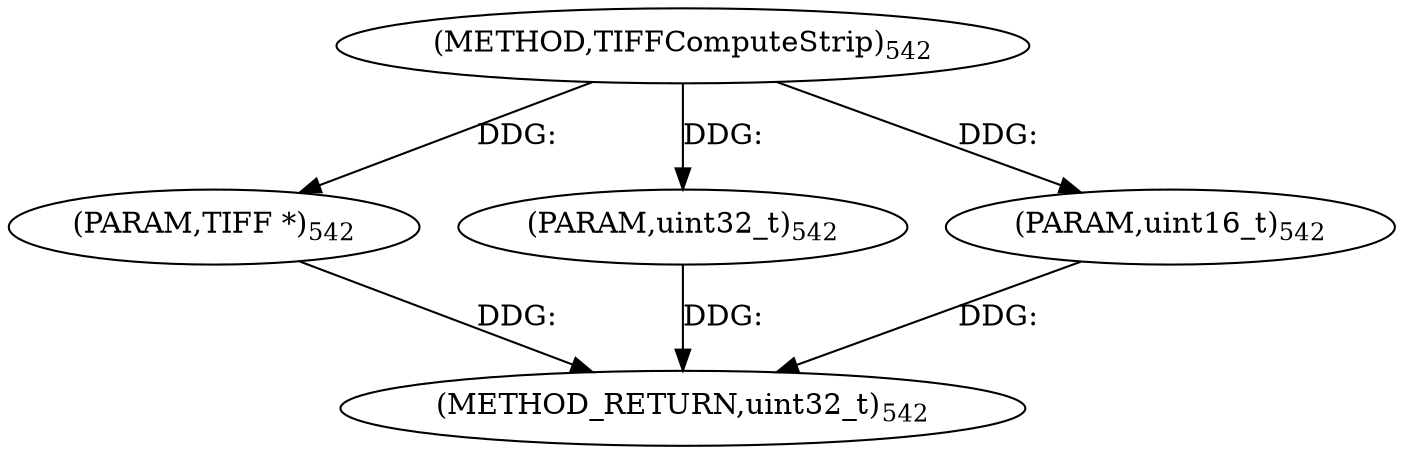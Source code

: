 digraph "TIFFComputeStrip" {  
"9121" [label = <(METHOD,TIFFComputeStrip)<SUB>542</SUB>> ]
"9125" [label = <(METHOD_RETURN,uint32_t)<SUB>542</SUB>> ]
"9122" [label = <(PARAM,TIFF *)<SUB>542</SUB>> ]
"9123" [label = <(PARAM,uint32_t)<SUB>542</SUB>> ]
"9124" [label = <(PARAM,uint16_t)<SUB>542</SUB>> ]
  "9122" -> "9125"  [ label = "DDG: "] 
  "9123" -> "9125"  [ label = "DDG: "] 
  "9124" -> "9125"  [ label = "DDG: "] 
  "9121" -> "9122"  [ label = "DDG: "] 
  "9121" -> "9123"  [ label = "DDG: "] 
  "9121" -> "9124"  [ label = "DDG: "] 
}
